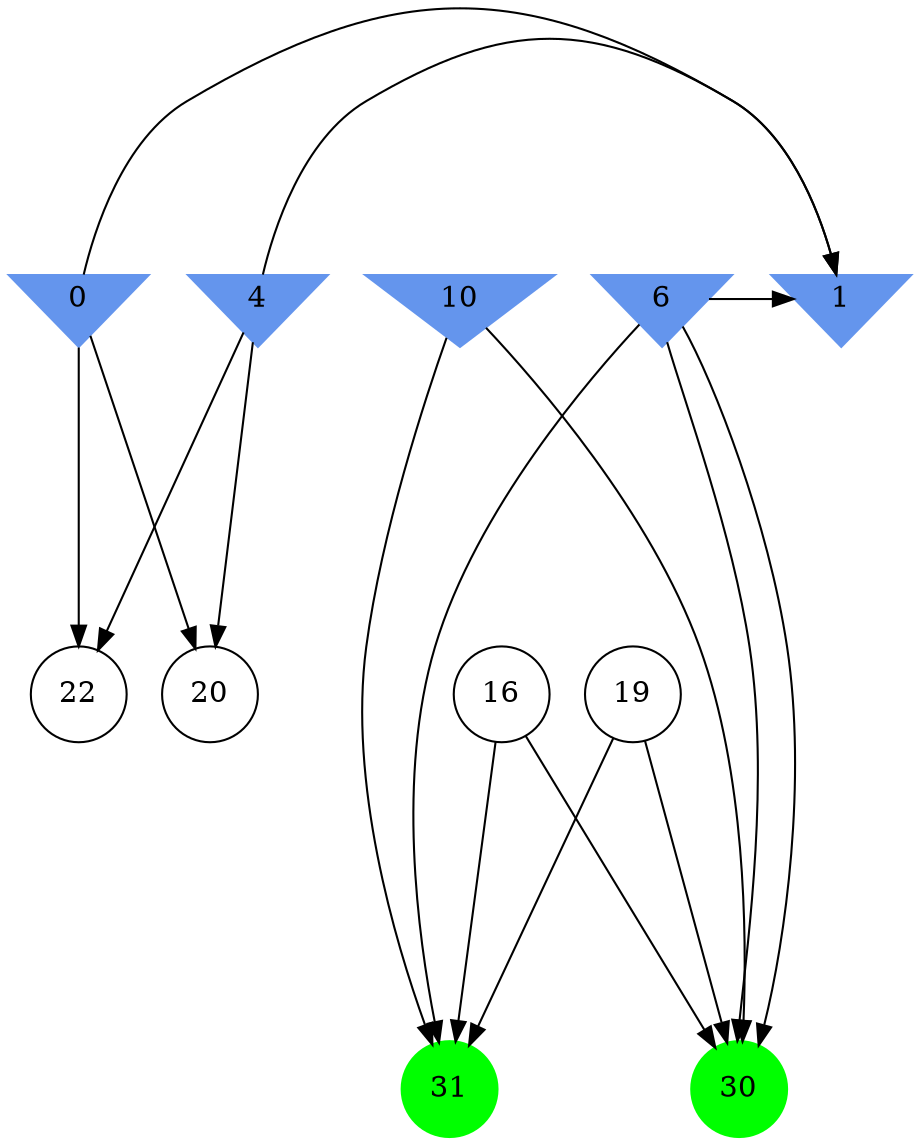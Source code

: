 digraph brain {
	ranksep=2.0;
	0 [shape=invtriangle,style=filled,color=cornflowerblue];
	1 [shape=invtriangle,style=filled,color=cornflowerblue];
	4 [shape=invtriangle,style=filled,color=cornflowerblue];
	6 [shape=invtriangle,style=filled,color=cornflowerblue];
	10 [shape=invtriangle,style=filled,color=cornflowerblue];
	16 [shape=circle,color=black];
	19 [shape=circle,color=black];
	20 [shape=circle,color=black];
	22 [shape=circle,color=black];
	30 [shape=circle,style=filled,color=green];
	31 [shape=circle,style=filled,color=green];
	4	->	20;
	4	->	1;
	4	->	22;
	0	->	20;
	0	->	1;
	0	->	22;
	6	->	1;
	6	->	30;
	6	->	31;
	6	->	30;
	19	->	31;
	19	->	30;
	10	->	31;
	10	->	30;
	16	->	31;
	16	->	30;
	{ rank=same; 0; 1; 4; 6; 10; }
	{ rank=same; 16; 19; 20; 22; }
	{ rank=same; 30; 31; }
}
